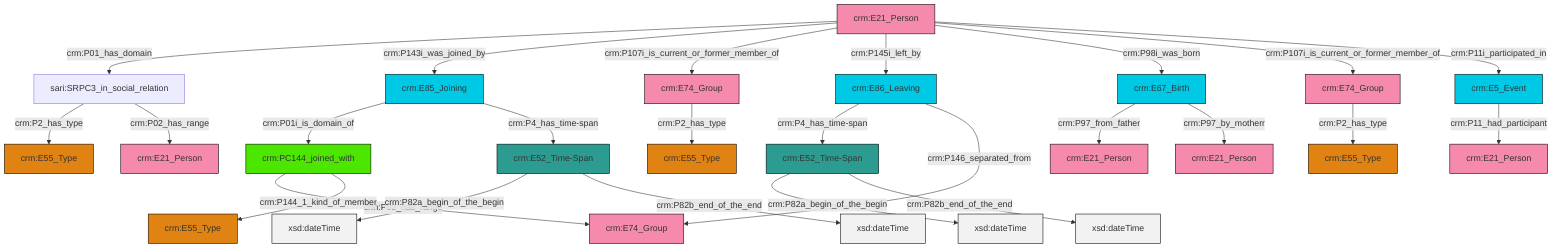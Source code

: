 graph TD
classDef Literal fill:#f2f2f2,stroke:#000000;
classDef CRM_Entity fill:#FFFFFF,stroke:#000000;
classDef Temporal_Entity fill:#00C9E6, stroke:#000000;
classDef Type fill:#E18312, stroke:#000000;
classDef Time-Span fill:#2C9C91, stroke:#000000;
classDef Appellation fill:#FFEB7F, stroke:#000000;
classDef Place fill:#008836, stroke:#000000;
classDef Persistent_Item fill:#B266B2, stroke:#000000;
classDef Conceptual_Object fill:#FFD700, stroke:#000000;
classDef Physical_Thing fill:#D2B48C, stroke:#000000;
classDef Actor fill:#f58aad, stroke:#000000;
classDef PC_Classes fill:#4ce600, stroke:#000000;
classDef Multi fill:#cccccc,stroke:#000000;

0["crm:E86_Leaving"]:::Temporal_Entity -->|crm:P4_has_time-span| 1["crm:E52_Time-Span"]:::Time-Span
4["sari:SRPC3_in_social_relation"]:::Default -->|crm:P2_has_type| 5["crm:E55_Type"]:::Type
6["crm:PC144_joined_with"]:::PC_Classes -->|crm:P02_has_range| 7["crm:E74_Group"]:::Actor
12["crm:E85_Joining"]:::Temporal_Entity -->|crm:P01i_is_domain_of| 6["crm:PC144_joined_with"]:::PC_Classes
13["crm:E21_Person"]:::Actor -->|crm:P01_has_domain| 4["sari:SRPC3_in_social_relation"]:::Default
17["crm:E5_Event"]:::Temporal_Entity -->|crm:P11_had_participant| 18["crm:E21_Person"]:::Actor
6["crm:PC144_joined_with"]:::PC_Classes -->|crm:P144_1_kind_of_member| 19["crm:E55_Type"]:::Type
13["crm:E21_Person"]:::Actor -->|crm:P143i_was_joined_by| 12["crm:E85_Joining"]:::Temporal_Entity
1["crm:E52_Time-Span"]:::Time-Span -->|crm:P82a_begin_of_the_begin| 22[xsd:dateTime]:::Literal
13["crm:E21_Person"]:::Actor -->|crm:P107i_is_current_or_former_member_of| 23["crm:E74_Group"]:::Actor
1["crm:E52_Time-Span"]:::Time-Span -->|crm:P82b_end_of_the_end| 24[xsd:dateTime]:::Literal
26["crm:E67_Birth"]:::Temporal_Entity -->|crm:P97_from_father| 10["crm:E21_Person"]:::Actor
26["crm:E67_Birth"]:::Temporal_Entity -->|crm:P97_by_motherr| 29["crm:E21_Person"]:::Actor
13["crm:E21_Person"]:::Actor -->|crm:P145i_left_by| 0["crm:E86_Leaving"]:::Temporal_Entity
12["crm:E85_Joining"]:::Temporal_Entity -->|crm:P4_has_time-span| 2["crm:E52_Time-Span"]:::Time-Span
13["crm:E21_Person"]:::Actor -->|crm:P98i_was_born| 26["crm:E67_Birth"]:::Temporal_Entity
2["crm:E52_Time-Span"]:::Time-Span -->|crm:P82a_begin_of_the_begin| 38[xsd:dateTime]:::Literal
36["crm:E74_Group"]:::Actor -->|crm:P2_has_type| 14["crm:E55_Type"]:::Type
0["crm:E86_Leaving"]:::Temporal_Entity -->|crm:P146_separated_from| 7["crm:E74_Group"]:::Actor
4["sari:SRPC3_in_social_relation"]:::Default -->|crm:P02_has_range| 40["crm:E21_Person"]:::Actor
2["crm:E52_Time-Span"]:::Time-Span -->|crm:P82b_end_of_the_end| 42[xsd:dateTime]:::Literal
13["crm:E21_Person"]:::Actor -->|crm:P107i_is_current_or_former_member_of| 36["crm:E74_Group"]:::Actor
13["crm:E21_Person"]:::Actor -->|crm:P11i_participated_in| 17["crm:E5_Event"]:::Temporal_Entity
23["crm:E74_Group"]:::Actor -->|crm:P2_has_type| 20["crm:E55_Type"]:::Type